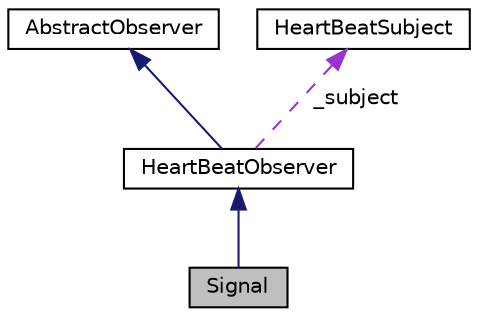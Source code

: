 digraph "Signal"
{
 // LATEX_PDF_SIZE
  edge [fontname="Helvetica",fontsize="10",labelfontname="Helvetica",labelfontsize="10"];
  node [fontname="Helvetica",fontsize="10",shape=record];
  Node1 [label="Signal",height=0.2,width=0.4,color="black", fillcolor="grey75", style="filled", fontcolor="black",tooltip=" "];
  Node2 -> Node1 [dir="back",color="midnightblue",fontsize="10",style="solid",fontname="Helvetica"];
  Node2 [label="HeartBeatObserver",height=0.2,width=0.4,color="black", fillcolor="white", style="filled",URL="$class_heart_beat_observer.html",tooltip=" "];
  Node3 -> Node2 [dir="back",color="midnightblue",fontsize="10",style="solid",fontname="Helvetica"];
  Node3 [label="AbstractObserver",height=0.2,width=0.4,color="black", fillcolor="white", style="filled",URL="$class_abstract_observer.html",tooltip=" "];
  Node4 -> Node2 [dir="back",color="darkorchid3",fontsize="10",style="dashed",label=" _subject" ,fontname="Helvetica"];
  Node4 [label="HeartBeatSubject",height=0.2,width=0.4,color="black", fillcolor="white", style="filled",URL="$class_heart_beat_subject.html",tooltip=" "];
}
